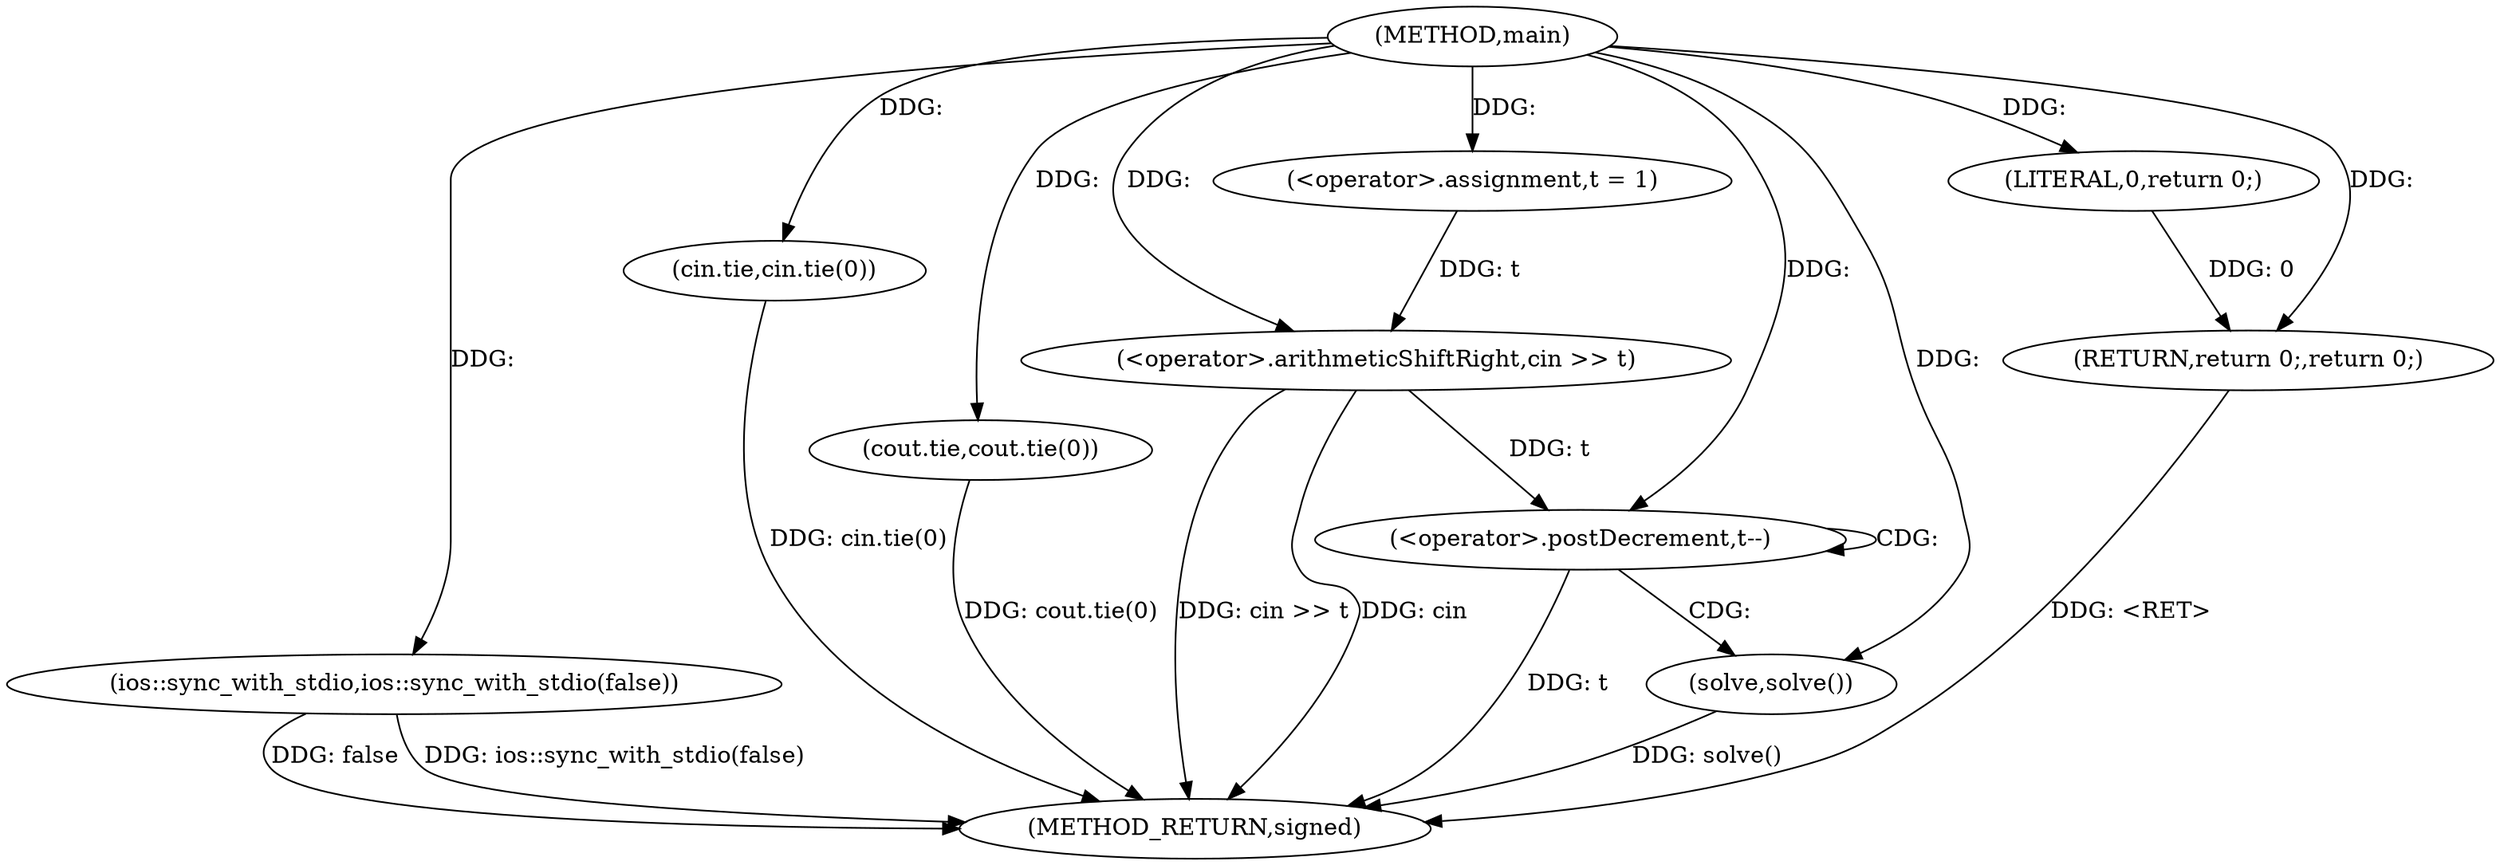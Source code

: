 digraph "main" {  
"1000380" [label = "(METHOD,main)" ]
"1000401" [label = "(METHOD_RETURN,signed)" ]
"1000382" [label = "(ios::sync_with_stdio,ios::sync_with_stdio(false))" ]
"1000384" [label = "(cin.tie,cin.tie(0))" ]
"1000386" [label = "(cout.tie,cout.tie(0))" ]
"1000389" [label = "(<operator>.assignment,t = 1)" ]
"1000392" [label = "(<operator>.arithmeticShiftRight,cin >> t)" ]
"1000399" [label = "(RETURN,return 0;,return 0;)" ]
"1000396" [label = "(<operator>.postDecrement,t--)" ]
"1000398" [label = "(solve,solve())" ]
"1000400" [label = "(LITERAL,0,return 0;)" ]
  "1000382" -> "1000401"  [ label = "DDG: ios::sync_with_stdio(false)"] 
  "1000384" -> "1000401"  [ label = "DDG: cin.tie(0)"] 
  "1000386" -> "1000401"  [ label = "DDG: cout.tie(0)"] 
  "1000392" -> "1000401"  [ label = "DDG: cin >> t"] 
  "1000396" -> "1000401"  [ label = "DDG: t"] 
  "1000398" -> "1000401"  [ label = "DDG: solve()"] 
  "1000399" -> "1000401"  [ label = "DDG: <RET>"] 
  "1000382" -> "1000401"  [ label = "DDG: false"] 
  "1000392" -> "1000401"  [ label = "DDG: cin"] 
  "1000380" -> "1000389"  [ label = "DDG: "] 
  "1000400" -> "1000399"  [ label = "DDG: 0"] 
  "1000380" -> "1000399"  [ label = "DDG: "] 
  "1000380" -> "1000382"  [ label = "DDG: "] 
  "1000380" -> "1000384"  [ label = "DDG: "] 
  "1000380" -> "1000386"  [ label = "DDG: "] 
  "1000380" -> "1000392"  [ label = "DDG: "] 
  "1000389" -> "1000392"  [ label = "DDG: t"] 
  "1000380" -> "1000398"  [ label = "DDG: "] 
  "1000380" -> "1000400"  [ label = "DDG: "] 
  "1000392" -> "1000396"  [ label = "DDG: t"] 
  "1000380" -> "1000396"  [ label = "DDG: "] 
  "1000396" -> "1000396"  [ label = "CDG: "] 
  "1000396" -> "1000398"  [ label = "CDG: "] 
}
